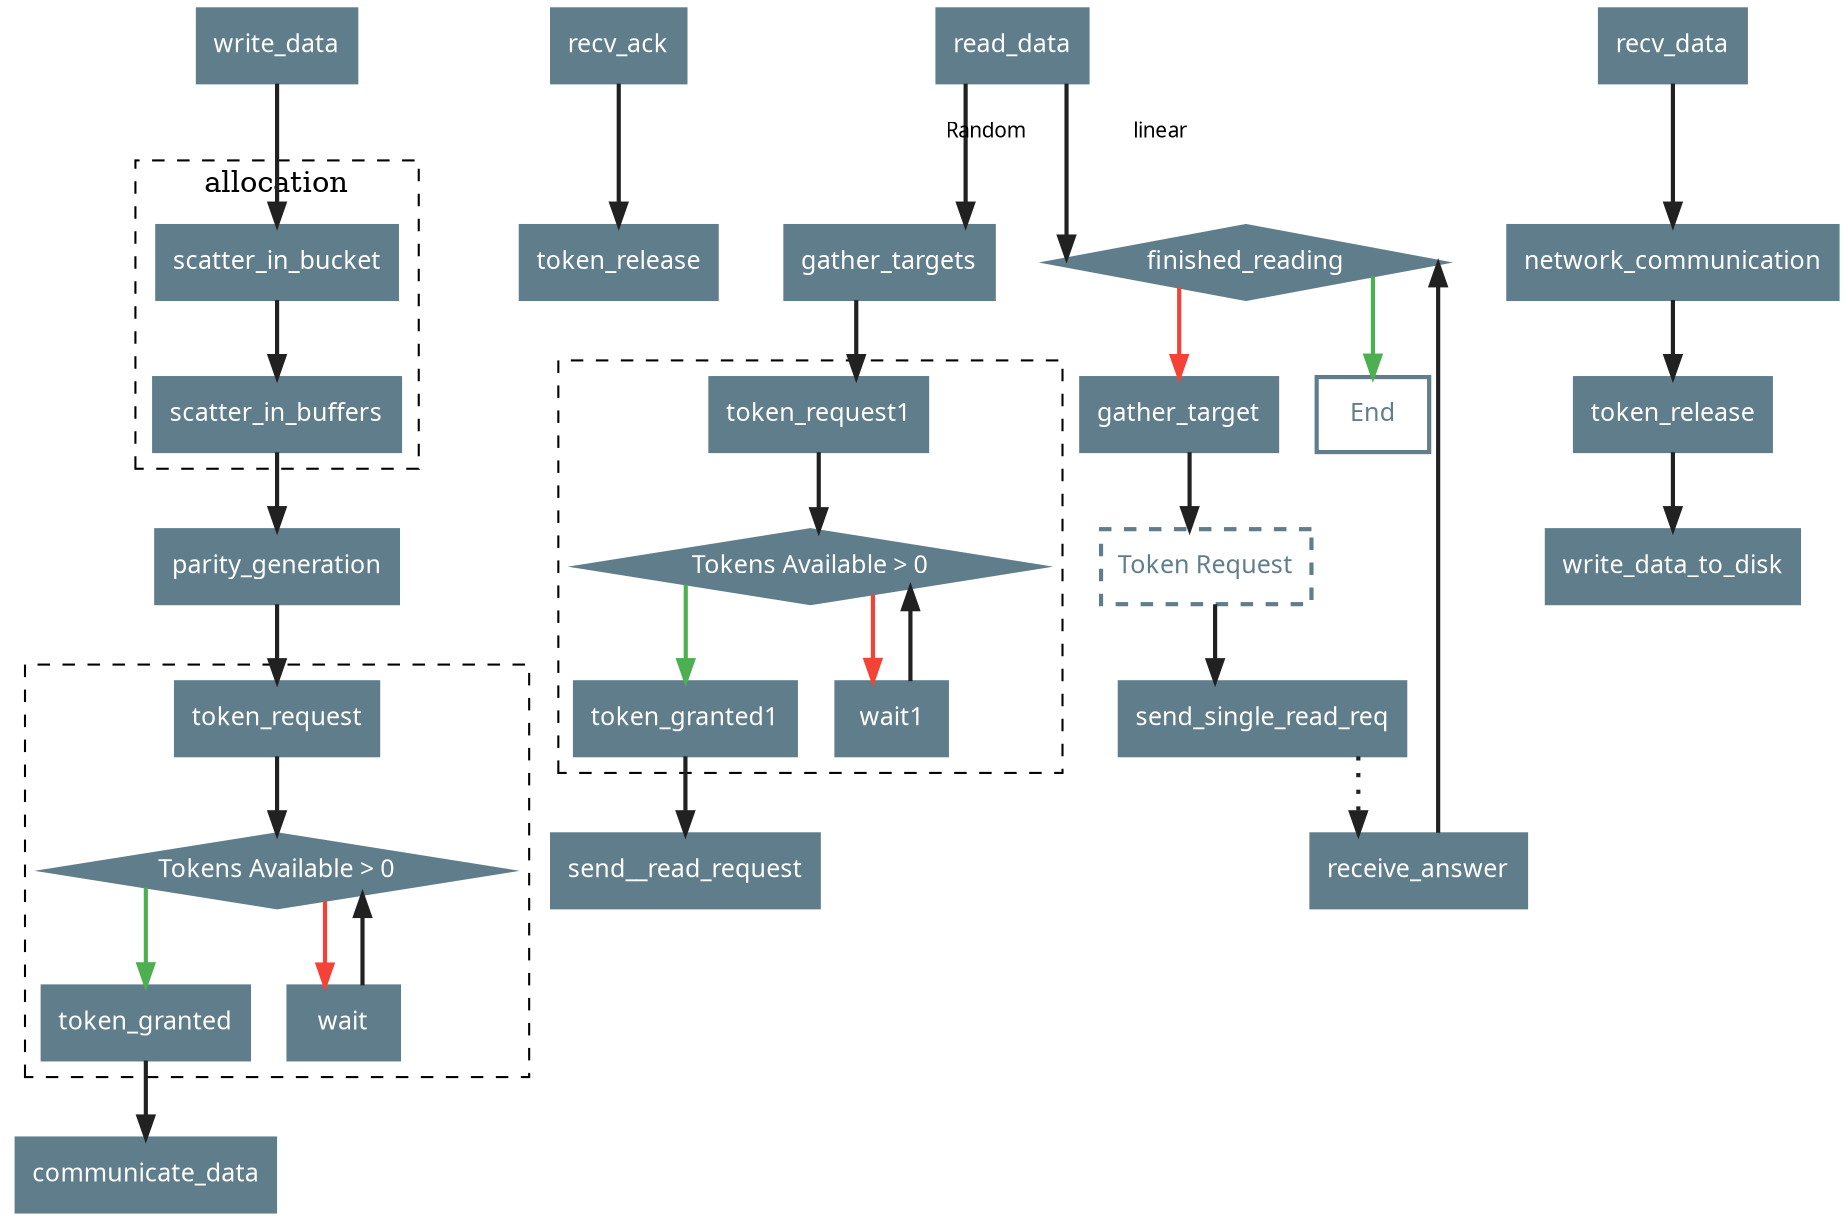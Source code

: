digraph System {
    node [shape=box style="filled" color="#607d8b" fontcolor=white
    fontsize=12.0 fontname="Noto Sans" ]
    edge [color="#212121" penwidth=2.0 fontname="Noto Sans" fontsize=10.0]
    node [shape=box]
    splines=ortho
    style=dashed

    write_data -> scatter_in_bucket

    subgraph clusterAllocation {
        label = "allocation"
        scatter_in_bucket -> scatter_in_buffers
    }
    
    scatter_in_buffers -> parity_generation -> token_request

    subgraph clusterToken {
        token_condition [label = "Tokens Available > 0" shape="diamond"]
        token_request -> token_condition
        token_condition -> token_granted [color="#4caf50"]
        token_condition -> wait [color = "#f44336"]
        wait -> token_condition
    }
    token_granted -> communicate_data

    recv_ack -> token_release



    read_data -> gather_targets [label="Random"]
    gather_targets -> token_request1
    subgraph clusterToken1 {
        token_condition1 [label = "Tokens Available > 0" shape="diamond"]
        token_request1 -> token_condition1
        token_condition1 -> token_granted1 [color="#4caf50"]
        token_condition1 -> wait1 [color = "#f44336"]
        wait1 -> token_condition1
    }
    token_granted1 -> send__read_request
    
    finished_reading [shape=diamond]
    token_request_2 [label="Token Request" style=dashed fontcolor="#607d8b" penwidth=2.0 fontname="Noto
    Sans" fontsize=12.0]
    read_data -> finished_reading [label="linear"]
    finished_reading -> gather_target [color="#f44336"]
    gather_target -> token_request_2 -> send_single_read_req
    send_single_read_req -> receive_answer [style=dotted]
    receive_answer -> finished_reading
    finished_reading -> end [color="#4caf50"]
    end [label="End" style=solid fontcolor="#607d8b" penwidth=2.0 fontname="Noto
    Sans" fontsize=12.0]


    token_release1 [label="token_release"]
    recv_data -> network_communication -> token_release1 -> write_data_to_disk

}
